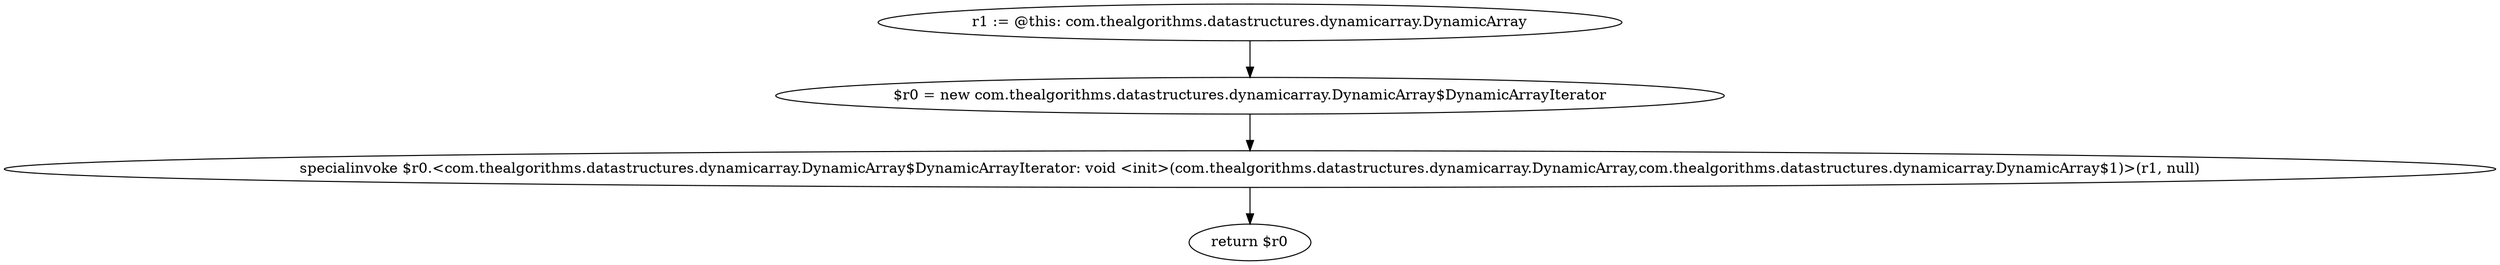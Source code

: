 digraph "unitGraph" {
    "r1 := @this: com.thealgorithms.datastructures.dynamicarray.DynamicArray"
    "$r0 = new com.thealgorithms.datastructures.dynamicarray.DynamicArray$DynamicArrayIterator"
    "specialinvoke $r0.<com.thealgorithms.datastructures.dynamicarray.DynamicArray$DynamicArrayIterator: void <init>(com.thealgorithms.datastructures.dynamicarray.DynamicArray,com.thealgorithms.datastructures.dynamicarray.DynamicArray$1)>(r1, null)"
    "return $r0"
    "r1 := @this: com.thealgorithms.datastructures.dynamicarray.DynamicArray"->"$r0 = new com.thealgorithms.datastructures.dynamicarray.DynamicArray$DynamicArrayIterator";
    "$r0 = new com.thealgorithms.datastructures.dynamicarray.DynamicArray$DynamicArrayIterator"->"specialinvoke $r0.<com.thealgorithms.datastructures.dynamicarray.DynamicArray$DynamicArrayIterator: void <init>(com.thealgorithms.datastructures.dynamicarray.DynamicArray,com.thealgorithms.datastructures.dynamicarray.DynamicArray$1)>(r1, null)";
    "specialinvoke $r0.<com.thealgorithms.datastructures.dynamicarray.DynamicArray$DynamicArrayIterator: void <init>(com.thealgorithms.datastructures.dynamicarray.DynamicArray,com.thealgorithms.datastructures.dynamicarray.DynamicArray$1)>(r1, null)"->"return $r0";
}
